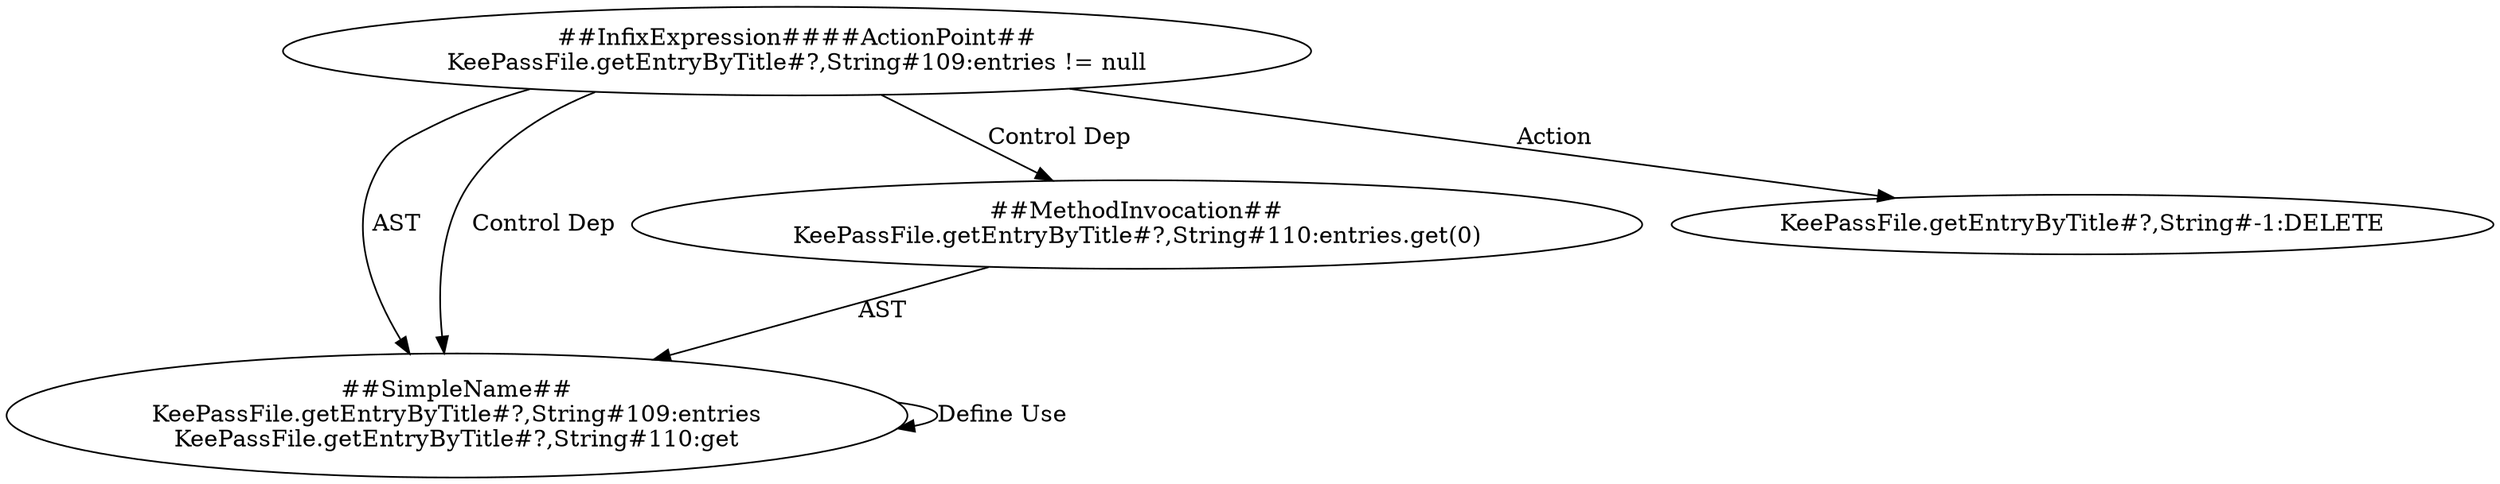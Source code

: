 digraph "Pattern" {
0 [label="##InfixExpression####ActionPoint##\nKeePassFile.getEntryByTitle#?,String#109:entries != null" shape=ellipse]
1 [label="##SimpleName##\nKeePassFile.getEntryByTitle#?,String#109:entries\nKeePassFile.getEntryByTitle#?,String#110:get" shape=ellipse]
2 [label="##MethodInvocation##\nKeePassFile.getEntryByTitle#?,String#110:entries.get(0)" shape=ellipse]
3 [label="KeePassFile.getEntryByTitle#?,String#-1:DELETE" shape=ellipse]
0 -> 1 [label="AST"];
0 -> 2 [label="Control Dep"];
0 -> 1 [label="Control Dep"];
0 -> 3 [label="Action"];
1 -> 1 [label="Define Use"];
2 -> 1 [label="AST"];
}